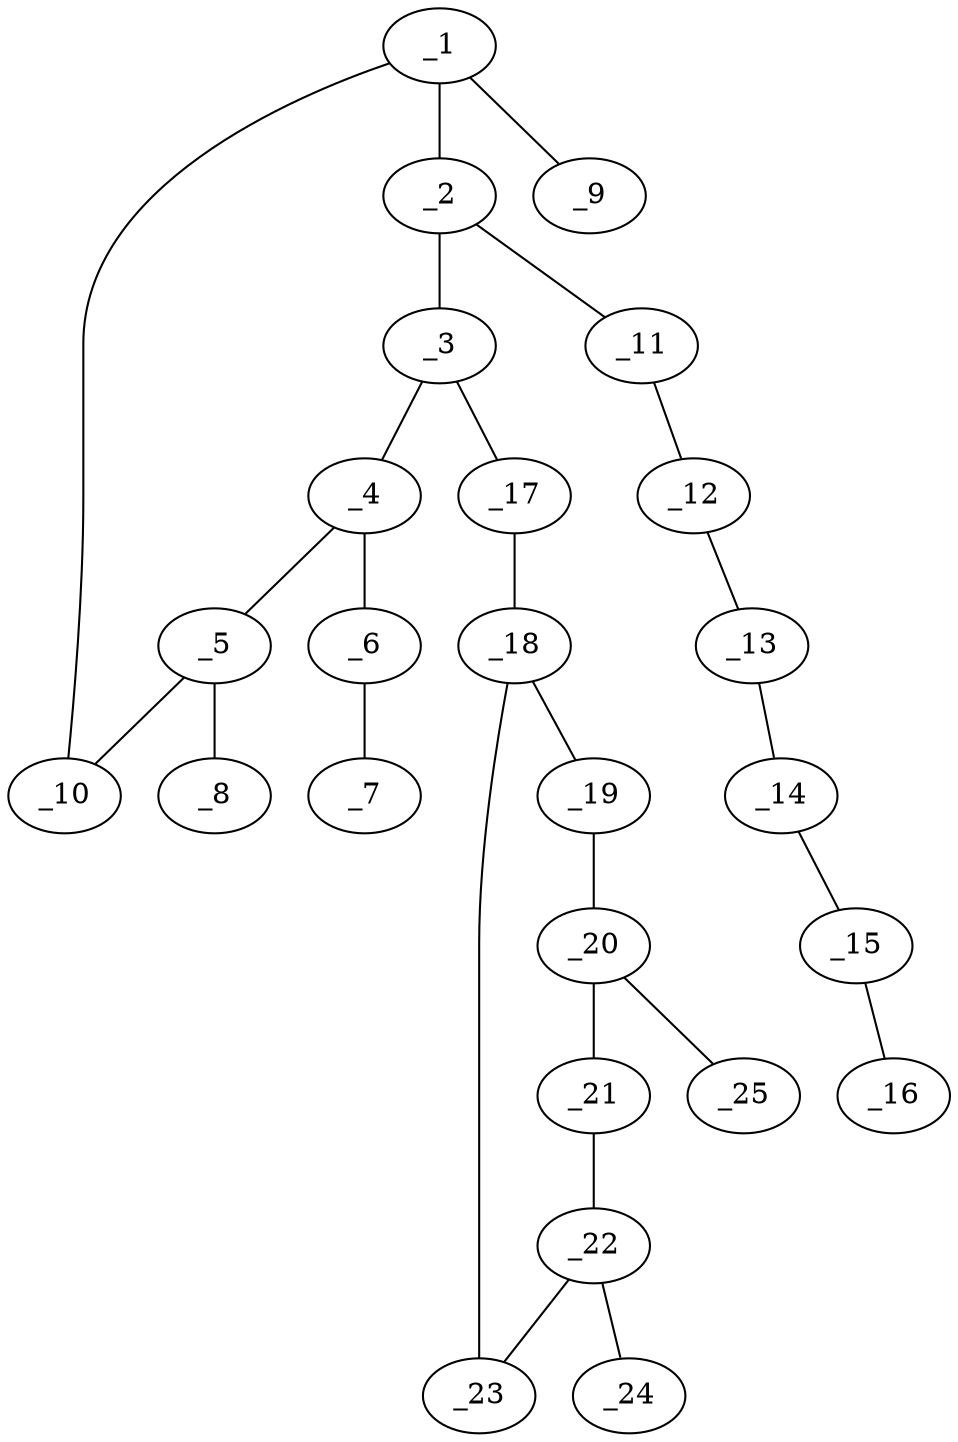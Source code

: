 graph molid697598 {
	_1	 [charge=0,
		chem=1,
		symbol="C  ",
		x="7.1961",
		y="-2.5"];
	_2	 [charge=0,
		chem=4,
		symbol="N  ",
		x="7.1962",
		y="-1.5"];
	_1 -- _2	 [valence=1];
	_9	 [charge=0,
		chem=2,
		symbol="O  ",
		x="6.3301",
		y="-3"];
	_1 -- _9	 [valence=2];
	_10	 [charge=0,
		chem=4,
		symbol="N  ",
		x="8.0622",
		y="-3"];
	_1 -- _10	 [valence=1];
	_3	 [charge=0,
		chem=1,
		symbol="C  ",
		x="8.0622",
		y="-1"];
	_2 -- _3	 [valence=1];
	_11	 [charge=0,
		chem=1,
		symbol="C  ",
		x="6.3301",
		y="-1"];
	_2 -- _11	 [valence=1];
	_4	 [charge=0,
		chem=1,
		symbol="C  ",
		x="8.9282",
		y="-1.5"];
	_3 -- _4	 [valence=2];
	_17	 [charge=0,
		chem=1,
		symbol="C  ",
		x="8.0622",
		y=0];
	_3 -- _17	 [valence=1];
	_5	 [charge=0,
		chem=1,
		symbol="C  ",
		x="8.9282",
		y="-2.5"];
	_4 -- _5	 [valence=1];
	_6	 [charge=0,
		chem=1,
		symbol="C  ",
		x="9.7942",
		y="-1"];
	_4 -- _6	 [valence=1];
	_8	 [charge=0,
		chem=2,
		symbol="O  ",
		x="9.7942",
		y="-3"];
	_5 -- _8	 [valence=2];
	_5 -- _10	 [valence=1];
	_7	 [charge=0,
		chem=1,
		symbol="C  ",
		x="10.6603",
		y="-1.5"];
	_6 -- _7	 [valence=1];
	_12	 [charge=0,
		chem=2,
		symbol="O  ",
		x="5.4641",
		y="-1.5"];
	_11 -- _12	 [valence=1];
	_13	 [charge=0,
		chem=1,
		symbol="C  ",
		x="4.5981",
		y="-1"];
	_12 -- _13	 [valence=1];
	_14	 [charge=0,
		chem=1,
		symbol="C  ",
		x="3.7321",
		y="-1.5"];
	_13 -- _14	 [valence=1];
	_15	 [charge=0,
		chem=1,
		symbol="C  ",
		x="2.866",
		y="-1"];
	_14 -- _15	 [valence=1];
	_16	 [charge=0,
		chem=2,
		symbol="O  ",
		x=2,
		y="-1.5"];
	_15 -- _16	 [valence=1];
	_18	 [charge=0,
		chem=1,
		symbol="C  ",
		x="8.9282",
		y="0.5"];
	_17 -- _18	 [valence=1];
	_19	 [charge=0,
		chem=1,
		symbol="C  ",
		x="9.7942",
		y=0];
	_18 -- _19	 [valence=1];
	_23	 [charge=0,
		chem=1,
		symbol="C  ",
		x="8.9282",
		y="1.5"];
	_18 -- _23	 [valence=2];
	_20	 [charge=0,
		chem=1,
		symbol="C  ",
		x="10.6603",
		y="0.5"];
	_19 -- _20	 [valence=2];
	_21	 [charge=0,
		chem=1,
		symbol="C  ",
		x="10.6603",
		y="1.5"];
	_20 -- _21	 [valence=1];
	_25	 [charge=0,
		chem=1,
		symbol="C  ",
		x="11.5263",
		y=0];
	_20 -- _25	 [valence=1];
	_22	 [charge=0,
		chem=1,
		symbol="C  ",
		x="9.7942",
		y=2];
	_21 -- _22	 [valence=2];
	_22 -- _23	 [valence=1];
	_24	 [charge=0,
		chem=1,
		symbol="C  ",
		x="9.7942",
		y=3];
	_22 -- _24	 [valence=1];
}
